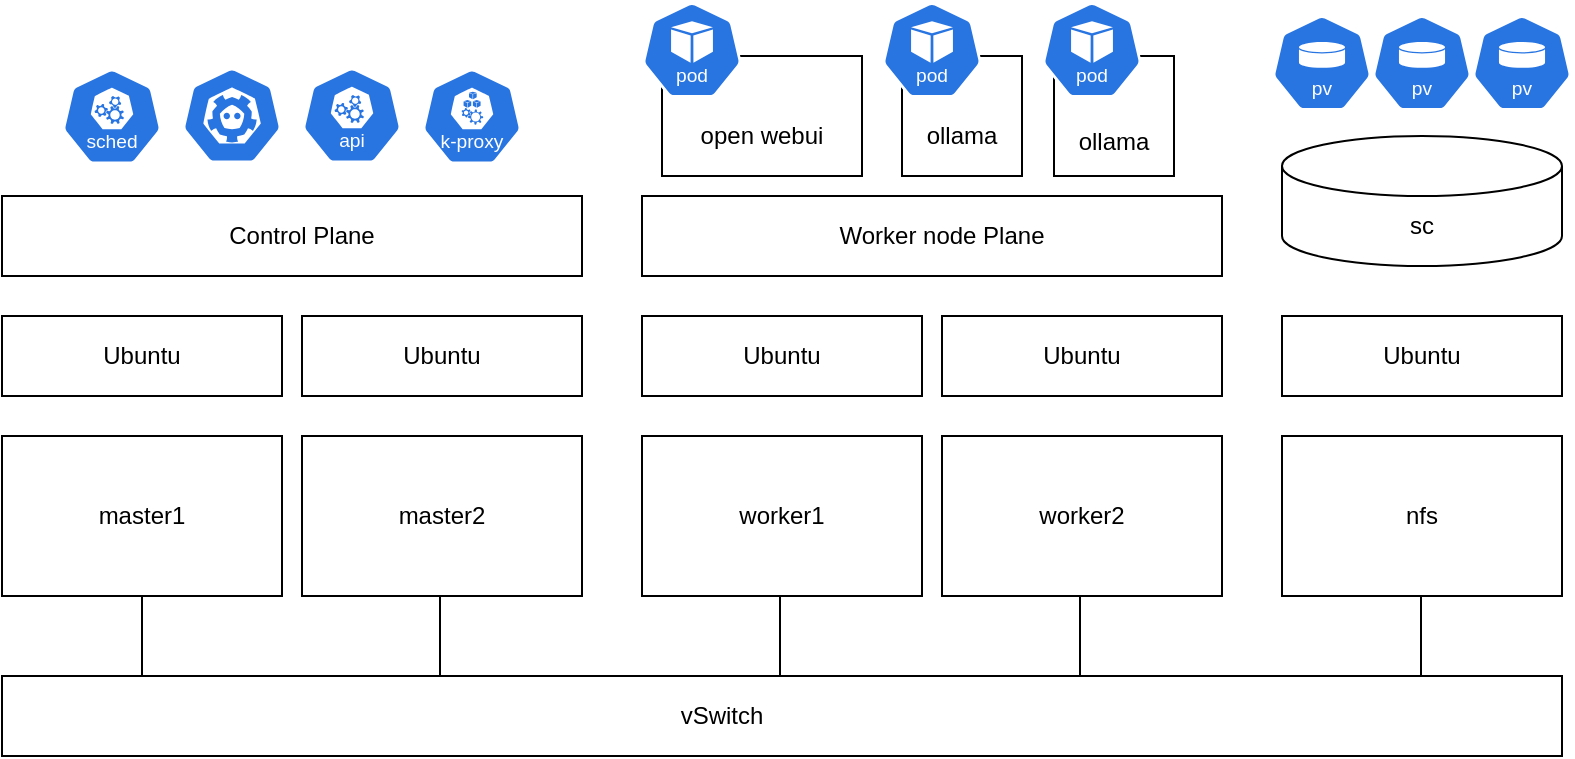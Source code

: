 <mxfile version="28.0.6">
  <diagram name="ページ1" id="nSP_36TQDXZoIRYVtF4_">
    <mxGraphModel dx="976" dy="533" grid="1" gridSize="10" guides="1" tooltips="1" connect="1" arrows="1" fold="1" page="1" pageScale="1" pageWidth="827" pageHeight="1169" math="0" shadow="0">
      <root>
        <mxCell id="0" />
        <mxCell id="1" parent="0" />
        <mxCell id="L8_5H1-Vdc3IW34MDkm2-62" value="" style="rounded=0;whiteSpace=wrap;html=1;" vertex="1" parent="1">
          <mxGeometry x="546" y="190" width="60" height="60" as="geometry" />
        </mxCell>
        <mxCell id="L8_5H1-Vdc3IW34MDkm2-1" value="" style="rounded=0;whiteSpace=wrap;html=1;" vertex="1" parent="1">
          <mxGeometry x="20" y="380" width="140" height="80" as="geometry" />
        </mxCell>
        <mxCell id="L8_5H1-Vdc3IW34MDkm2-2" value="master1" style="text;html=1;align=center;verticalAlign=middle;whiteSpace=wrap;rounded=0;" vertex="1" parent="1">
          <mxGeometry x="60" y="405" width="60" height="30" as="geometry" />
        </mxCell>
        <mxCell id="L8_5H1-Vdc3IW34MDkm2-3" value="" style="rounded=0;whiteSpace=wrap;html=1;" vertex="1" parent="1">
          <mxGeometry x="170" y="380" width="140" height="80" as="geometry" />
        </mxCell>
        <mxCell id="L8_5H1-Vdc3IW34MDkm2-4" value="master2" style="text;html=1;align=center;verticalAlign=middle;whiteSpace=wrap;rounded=0;" vertex="1" parent="1">
          <mxGeometry x="210" y="405" width="60" height="30" as="geometry" />
        </mxCell>
        <mxCell id="L8_5H1-Vdc3IW34MDkm2-5" value="" style="rounded=0;whiteSpace=wrap;html=1;" vertex="1" parent="1">
          <mxGeometry x="660" y="380" width="140" height="80" as="geometry" />
        </mxCell>
        <mxCell id="L8_5H1-Vdc3IW34MDkm2-6" value="nfs" style="text;html=1;align=center;verticalAlign=middle;whiteSpace=wrap;rounded=0;" vertex="1" parent="1">
          <mxGeometry x="700" y="405" width="60" height="30" as="geometry" />
        </mxCell>
        <mxCell id="L8_5H1-Vdc3IW34MDkm2-7" value="" style="rounded=0;whiteSpace=wrap;html=1;" vertex="1" parent="1">
          <mxGeometry x="20" y="500" width="780" height="40" as="geometry" />
        </mxCell>
        <mxCell id="L8_5H1-Vdc3IW34MDkm2-8" value="vSwitch" style="text;html=1;align=center;verticalAlign=middle;whiteSpace=wrap;rounded=0;" vertex="1" parent="1">
          <mxGeometry x="350" y="505" width="60" height="30" as="geometry" />
        </mxCell>
        <mxCell id="L8_5H1-Vdc3IW34MDkm2-9" value="" style="endArrow=none;html=1;rounded=0;entryX=0.5;entryY=1;entryDx=0;entryDy=0;" edge="1" parent="1" target="L8_5H1-Vdc3IW34MDkm2-1">
          <mxGeometry width="50" height="50" relative="1" as="geometry">
            <mxPoint x="90" y="500" as="sourcePoint" />
            <mxPoint x="300" y="310" as="targetPoint" />
          </mxGeometry>
        </mxCell>
        <mxCell id="L8_5H1-Vdc3IW34MDkm2-10" value="" style="endArrow=none;html=1;rounded=0;entryX=0.5;entryY=1;entryDx=0;entryDy=0;" edge="1" parent="1">
          <mxGeometry width="50" height="50" relative="1" as="geometry">
            <mxPoint x="239" y="500" as="sourcePoint" />
            <mxPoint x="239" y="460" as="targetPoint" />
          </mxGeometry>
        </mxCell>
        <mxCell id="L8_5H1-Vdc3IW34MDkm2-11" value="" style="endArrow=none;html=1;rounded=0;entryX=0.5;entryY=1;entryDx=0;entryDy=0;" edge="1" parent="1">
          <mxGeometry width="50" height="50" relative="1" as="geometry">
            <mxPoint x="729.5" y="500" as="sourcePoint" />
            <mxPoint x="729.5" y="460" as="targetPoint" />
          </mxGeometry>
        </mxCell>
        <mxCell id="L8_5H1-Vdc3IW34MDkm2-12" value="" style="rounded=0;whiteSpace=wrap;html=1;" vertex="1" parent="1">
          <mxGeometry x="20" y="320" width="140" height="40" as="geometry" />
        </mxCell>
        <mxCell id="L8_5H1-Vdc3IW34MDkm2-13" value="Ubuntu" style="text;html=1;align=center;verticalAlign=middle;whiteSpace=wrap;rounded=0;" vertex="1" parent="1">
          <mxGeometry x="60" y="325" width="60" height="30" as="geometry" />
        </mxCell>
        <mxCell id="L8_5H1-Vdc3IW34MDkm2-14" value="" style="rounded=0;whiteSpace=wrap;html=1;" vertex="1" parent="1">
          <mxGeometry x="170" y="320" width="140" height="40" as="geometry" />
        </mxCell>
        <mxCell id="L8_5H1-Vdc3IW34MDkm2-15" value="Ubuntu" style="text;html=1;align=center;verticalAlign=middle;whiteSpace=wrap;rounded=0;" vertex="1" parent="1">
          <mxGeometry x="210" y="325" width="60" height="30" as="geometry" />
        </mxCell>
        <mxCell id="L8_5H1-Vdc3IW34MDkm2-16" value="" style="rounded=0;whiteSpace=wrap;html=1;" vertex="1" parent="1">
          <mxGeometry x="660" y="320" width="140" height="40" as="geometry" />
        </mxCell>
        <mxCell id="L8_5H1-Vdc3IW34MDkm2-17" value="Ubuntu" style="text;html=1;align=center;verticalAlign=middle;whiteSpace=wrap;rounded=0;" vertex="1" parent="1">
          <mxGeometry x="700" y="325" width="60" height="30" as="geometry" />
        </mxCell>
        <mxCell id="L8_5H1-Vdc3IW34MDkm2-18" value="" style="rounded=0;whiteSpace=wrap;html=1;" vertex="1" parent="1">
          <mxGeometry x="340" y="380" width="140" height="80" as="geometry" />
        </mxCell>
        <mxCell id="L8_5H1-Vdc3IW34MDkm2-19" value="worker1" style="text;html=1;align=center;verticalAlign=middle;whiteSpace=wrap;rounded=0;" vertex="1" parent="1">
          <mxGeometry x="380" y="405" width="60" height="30" as="geometry" />
        </mxCell>
        <mxCell id="L8_5H1-Vdc3IW34MDkm2-20" value="" style="endArrow=none;html=1;rounded=0;entryX=0.5;entryY=1;entryDx=0;entryDy=0;" edge="1" parent="1">
          <mxGeometry width="50" height="50" relative="1" as="geometry">
            <mxPoint x="409" y="500" as="sourcePoint" />
            <mxPoint x="409" y="460" as="targetPoint" />
          </mxGeometry>
        </mxCell>
        <mxCell id="L8_5H1-Vdc3IW34MDkm2-21" value="" style="rounded=0;whiteSpace=wrap;html=1;" vertex="1" parent="1">
          <mxGeometry x="340" y="320" width="140" height="40" as="geometry" />
        </mxCell>
        <mxCell id="L8_5H1-Vdc3IW34MDkm2-22" value="Ubuntu" style="text;html=1;align=center;verticalAlign=middle;whiteSpace=wrap;rounded=0;" vertex="1" parent="1">
          <mxGeometry x="380" y="325" width="60" height="30" as="geometry" />
        </mxCell>
        <mxCell id="L8_5H1-Vdc3IW34MDkm2-30" value="" style="rounded=0;whiteSpace=wrap;html=1;" vertex="1" parent="1">
          <mxGeometry x="340" y="260" width="290" height="40" as="geometry" />
        </mxCell>
        <mxCell id="L8_5H1-Vdc3IW34MDkm2-31" value="Worker node Plane" style="text;html=1;align=center;verticalAlign=middle;whiteSpace=wrap;rounded=0;" vertex="1" parent="1">
          <mxGeometry x="420" y="265" width="140" height="30" as="geometry" />
        </mxCell>
        <mxCell id="L8_5H1-Vdc3IW34MDkm2-38" value="" style="rounded=0;whiteSpace=wrap;html=1;" vertex="1" parent="1">
          <mxGeometry x="490" y="380" width="140" height="80" as="geometry" />
        </mxCell>
        <mxCell id="L8_5H1-Vdc3IW34MDkm2-39" value="worker2" style="text;html=1;align=center;verticalAlign=middle;whiteSpace=wrap;rounded=0;" vertex="1" parent="1">
          <mxGeometry x="530" y="405" width="60" height="30" as="geometry" />
        </mxCell>
        <mxCell id="L8_5H1-Vdc3IW34MDkm2-40" value="" style="endArrow=none;html=1;rounded=0;entryX=0.5;entryY=1;entryDx=0;entryDy=0;" edge="1" parent="1">
          <mxGeometry width="50" height="50" relative="1" as="geometry">
            <mxPoint x="559" y="500" as="sourcePoint" />
            <mxPoint x="559" y="460" as="targetPoint" />
          </mxGeometry>
        </mxCell>
        <mxCell id="L8_5H1-Vdc3IW34MDkm2-41" value="" style="rounded=0;whiteSpace=wrap;html=1;" vertex="1" parent="1">
          <mxGeometry x="490" y="320" width="140" height="40" as="geometry" />
        </mxCell>
        <mxCell id="L8_5H1-Vdc3IW34MDkm2-42" value="Ubuntu" style="text;html=1;align=center;verticalAlign=middle;whiteSpace=wrap;rounded=0;" vertex="1" parent="1">
          <mxGeometry x="530" y="325" width="60" height="30" as="geometry" />
        </mxCell>
        <mxCell id="L8_5H1-Vdc3IW34MDkm2-43" value="" style="rounded=0;whiteSpace=wrap;html=1;" vertex="1" parent="1">
          <mxGeometry x="20" y="260" width="290" height="40" as="geometry" />
        </mxCell>
        <mxCell id="L8_5H1-Vdc3IW34MDkm2-44" value="Control Plane" style="text;html=1;align=center;verticalAlign=middle;whiteSpace=wrap;rounded=0;" vertex="1" parent="1">
          <mxGeometry x="100" y="265" width="140" height="30" as="geometry" />
        </mxCell>
        <mxCell id="L8_5H1-Vdc3IW34MDkm2-45" value="" style="shape=cylinder3;whiteSpace=wrap;html=1;boundedLbl=1;backgroundOutline=1;size=15;" vertex="1" parent="1">
          <mxGeometry x="660" y="230" width="140" height="65" as="geometry" />
        </mxCell>
        <mxCell id="L8_5H1-Vdc3IW34MDkm2-46" value="sc" style="text;html=1;align=center;verticalAlign=middle;whiteSpace=wrap;rounded=0;" vertex="1" parent="1">
          <mxGeometry x="700" y="260" width="60" height="30" as="geometry" />
        </mxCell>
        <mxCell id="L8_5H1-Vdc3IW34MDkm2-54" value="" style="rounded=0;whiteSpace=wrap;html=1;" vertex="1" parent="1">
          <mxGeometry x="350" y="190" width="100" height="60" as="geometry" />
        </mxCell>
        <mxCell id="L8_5H1-Vdc3IW34MDkm2-55" value="ollama" style="text;html=1;align=center;verticalAlign=middle;whiteSpace=wrap;rounded=0;" vertex="1" parent="1">
          <mxGeometry x="548" y="217.5" width="56" height="30" as="geometry" />
        </mxCell>
        <mxCell id="L8_5H1-Vdc3IW34MDkm2-60" value="" style="rounded=0;whiteSpace=wrap;html=1;" vertex="1" parent="1">
          <mxGeometry x="470" y="190" width="60" height="60" as="geometry" />
        </mxCell>
        <mxCell id="L8_5H1-Vdc3IW34MDkm2-61" value="ollama" style="text;html=1;align=center;verticalAlign=middle;whiteSpace=wrap;rounded=0;" vertex="1" parent="1">
          <mxGeometry x="472" y="215" width="56" height="30" as="geometry" />
        </mxCell>
        <mxCell id="L8_5H1-Vdc3IW34MDkm2-63" value="open&amp;nbsp;&lt;span style=&quot;background-color: transparent; color: light-dark(rgb(0, 0, 0), rgb(255, 255, 255));&quot;&gt;webui&lt;/span&gt;" style="text;html=1;align=center;verticalAlign=middle;whiteSpace=wrap;rounded=0;" vertex="1" parent="1">
          <mxGeometry x="350" y="217.5" width="100" height="25" as="geometry" />
        </mxCell>
        <mxCell id="L8_5H1-Vdc3IW34MDkm2-85" value="" style="aspect=fixed;sketch=0;html=1;dashed=0;whitespace=wrap;verticalLabelPosition=bottom;verticalAlign=top;fillColor=#2875E2;strokeColor=#ffffff;points=[[0.005,0.63,0],[0.1,0.2,0],[0.9,0.2,0],[0.5,0,0],[0.995,0.63,0],[0.72,0.99,0],[0.5,1,0],[0.28,0.99,0]];shape=mxgraph.kubernetes.icon2;kubernetesLabel=1;prIcon=pod" vertex="1" parent="1">
          <mxGeometry x="340" y="163" width="50" height="48" as="geometry" />
        </mxCell>
        <mxCell id="L8_5H1-Vdc3IW34MDkm2-86" value="" style="aspect=fixed;sketch=0;html=1;dashed=0;whitespace=wrap;verticalLabelPosition=bottom;verticalAlign=top;fillColor=#2875E2;strokeColor=#ffffff;points=[[0.005,0.63,0],[0.1,0.2,0],[0.9,0.2,0],[0.5,0,0],[0.995,0.63,0],[0.72,0.99,0],[0.5,1,0],[0.28,0.99,0]];shape=mxgraph.kubernetes.icon2;kubernetesLabel=1;prIcon=pod" vertex="1" parent="1">
          <mxGeometry x="460" y="163" width="50" height="48" as="geometry" />
        </mxCell>
        <mxCell id="L8_5H1-Vdc3IW34MDkm2-87" value="" style="aspect=fixed;sketch=0;html=1;dashed=0;whitespace=wrap;verticalLabelPosition=bottom;verticalAlign=top;fillColor=#2875E2;strokeColor=#ffffff;points=[[0.005,0.63,0],[0.1,0.2,0],[0.9,0.2,0],[0.5,0,0],[0.995,0.63,0],[0.72,0.99,0],[0.5,1,0],[0.28,0.99,0]];shape=mxgraph.kubernetes.icon2;kubernetesLabel=1;prIcon=pv" vertex="1" parent="1">
          <mxGeometry x="655" y="169.5" width="50" height="48" as="geometry" />
        </mxCell>
        <mxCell id="L8_5H1-Vdc3IW34MDkm2-88" value="" style="aspect=fixed;sketch=0;html=1;dashed=0;whitespace=wrap;verticalLabelPosition=bottom;verticalAlign=top;fillColor=#2875E2;strokeColor=#ffffff;points=[[0.005,0.63,0],[0.1,0.2,0],[0.9,0.2,0],[0.5,0,0],[0.995,0.63,0],[0.72,0.99,0],[0.5,1,0],[0.28,0.99,0]];shape=mxgraph.kubernetes.icon2;kubernetesLabel=1;prIcon=pv" vertex="1" parent="1">
          <mxGeometry x="705" y="169.5" width="50" height="48" as="geometry" />
        </mxCell>
        <mxCell id="L8_5H1-Vdc3IW34MDkm2-89" value="" style="aspect=fixed;sketch=0;html=1;dashed=0;whitespace=wrap;verticalLabelPosition=bottom;verticalAlign=top;fillColor=#2875E2;strokeColor=#ffffff;points=[[0.005,0.63,0],[0.1,0.2,0],[0.9,0.2,0],[0.5,0,0],[0.995,0.63,0],[0.72,0.99,0],[0.5,1,0],[0.28,0.99,0]];shape=mxgraph.kubernetes.icon2;kubernetesLabel=1;prIcon=pv" vertex="1" parent="1">
          <mxGeometry x="755" y="169.5" width="50" height="48" as="geometry" />
        </mxCell>
        <mxCell id="L8_5H1-Vdc3IW34MDkm2-90" value="" style="aspect=fixed;sketch=0;html=1;dashed=0;whitespace=wrap;verticalLabelPosition=bottom;verticalAlign=top;fillColor=#2875E2;strokeColor=#ffffff;points=[[0.005,0.63,0],[0.1,0.2,0],[0.9,0.2,0],[0.5,0,0],[0.995,0.63,0],[0.72,0.99,0],[0.5,1,0],[0.28,0.99,0]];shape=mxgraph.kubernetes.icon2;kubernetesLabel=1;prIcon=pod" vertex="1" parent="1">
          <mxGeometry x="540" y="163" width="50" height="48" as="geometry" />
        </mxCell>
        <mxCell id="L8_5H1-Vdc3IW34MDkm2-91" value="" style="aspect=fixed;sketch=0;html=1;dashed=0;whitespace=wrap;verticalLabelPosition=bottom;verticalAlign=top;fillColor=#2875E2;strokeColor=#ffffff;points=[[0.005,0.63,0],[0.1,0.2,0],[0.9,0.2,0],[0.5,0,0],[0.995,0.63,0],[0.72,0.99,0],[0.5,1,0],[0.28,0.99,0]];shape=mxgraph.kubernetes.icon2;kubernetesLabel=1;prIcon=sched" vertex="1" parent="1">
          <mxGeometry x="50" y="196.25" width="50" height="48" as="geometry" />
        </mxCell>
        <mxCell id="L8_5H1-Vdc3IW34MDkm2-92" value="" style="aspect=fixed;sketch=0;html=1;dashed=0;whitespace=wrap;verticalLabelPosition=bottom;verticalAlign=top;fillColor=#2875E2;strokeColor=#ffffff;points=[[0.005,0.63,0],[0.1,0.2,0],[0.9,0.2,0],[0.5,0,0],[0.995,0.63,0],[0.72,0.99,0],[0.5,1,0],[0.28,0.99,0]];shape=mxgraph.kubernetes.icon2;prIcon=etcd" vertex="1" parent="1">
          <mxGeometry x="110" y="195.75" width="50" height="48" as="geometry" />
        </mxCell>
        <mxCell id="L8_5H1-Vdc3IW34MDkm2-93" value="" style="aspect=fixed;sketch=0;html=1;dashed=0;whitespace=wrap;verticalLabelPosition=bottom;verticalAlign=top;fillColor=#2875E2;strokeColor=#ffffff;points=[[0.005,0.63,0],[0.1,0.2,0],[0.9,0.2,0],[0.5,0,0],[0.995,0.63,0],[0.72,0.99,0],[0.5,1,0],[0.28,0.99,0]];shape=mxgraph.kubernetes.icon2;kubernetesLabel=1;prIcon=api" vertex="1" parent="1">
          <mxGeometry x="170" y="195.75" width="50" height="48" as="geometry" />
        </mxCell>
        <mxCell id="L8_5H1-Vdc3IW34MDkm2-94" value="" style="aspect=fixed;sketch=0;html=1;dashed=0;whitespace=wrap;verticalLabelPosition=bottom;verticalAlign=top;fillColor=#2875E2;strokeColor=#ffffff;points=[[0.005,0.63,0],[0.1,0.2,0],[0.9,0.2,0],[0.5,0,0],[0.995,0.63,0],[0.72,0.99,0],[0.5,1,0],[0.28,0.99,0]];shape=mxgraph.kubernetes.icon2;kubernetesLabel=1;prIcon=k_proxy" vertex="1" parent="1">
          <mxGeometry x="230" y="196.25" width="50" height="48" as="geometry" />
        </mxCell>
      </root>
    </mxGraphModel>
  </diagram>
</mxfile>
